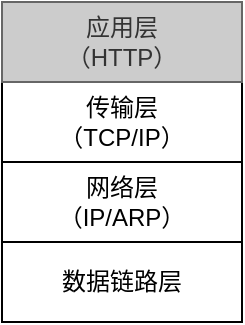 <mxfile version="12.9.13" type="device"><diagram id="C-i2cTHKPDgu-Yoc5luN" name="Page-1"><mxGraphModel dx="1086" dy="785" grid="1" gridSize="10" guides="1" tooltips="1" connect="1" arrows="1" fold="1" page="1" pageScale="1" pageWidth="827" pageHeight="1169" math="0" shadow="0"><root><mxCell id="0"/><mxCell id="1" parent="0"/><mxCell id="CFmenvvoujVzP-nXve6A-1" value="网络层&lt;br&gt;（IP/ARP）" style="rounded=0;whiteSpace=wrap;html=1;" vertex="1" parent="1"><mxGeometry x="200" y="240" width="120" height="40" as="geometry"/></mxCell><mxCell id="CFmenvvoujVzP-nXve6A-2" value="数据链路层" style="rounded=0;whiteSpace=wrap;html=1;" vertex="1" parent="1"><mxGeometry x="200" y="280" width="120" height="40" as="geometry"/></mxCell><mxCell id="CFmenvvoujVzP-nXve6A-3" value="传输层&lt;br&gt;（TCP/IP）" style="rounded=0;whiteSpace=wrap;html=1;" vertex="1" parent="1"><mxGeometry x="200" y="200" width="120" height="40" as="geometry"/></mxCell><mxCell id="CFmenvvoujVzP-nXve6A-4" value="应用层&lt;br&gt;（HTTP）" style="rounded=0;whiteSpace=wrap;html=1;fillColor=#CCCCCC;strokeColor=#666666;fontColor=#333333;" vertex="1" parent="1"><mxGeometry x="200" y="160" width="120" height="40" as="geometry"/></mxCell></root></mxGraphModel></diagram></mxfile>